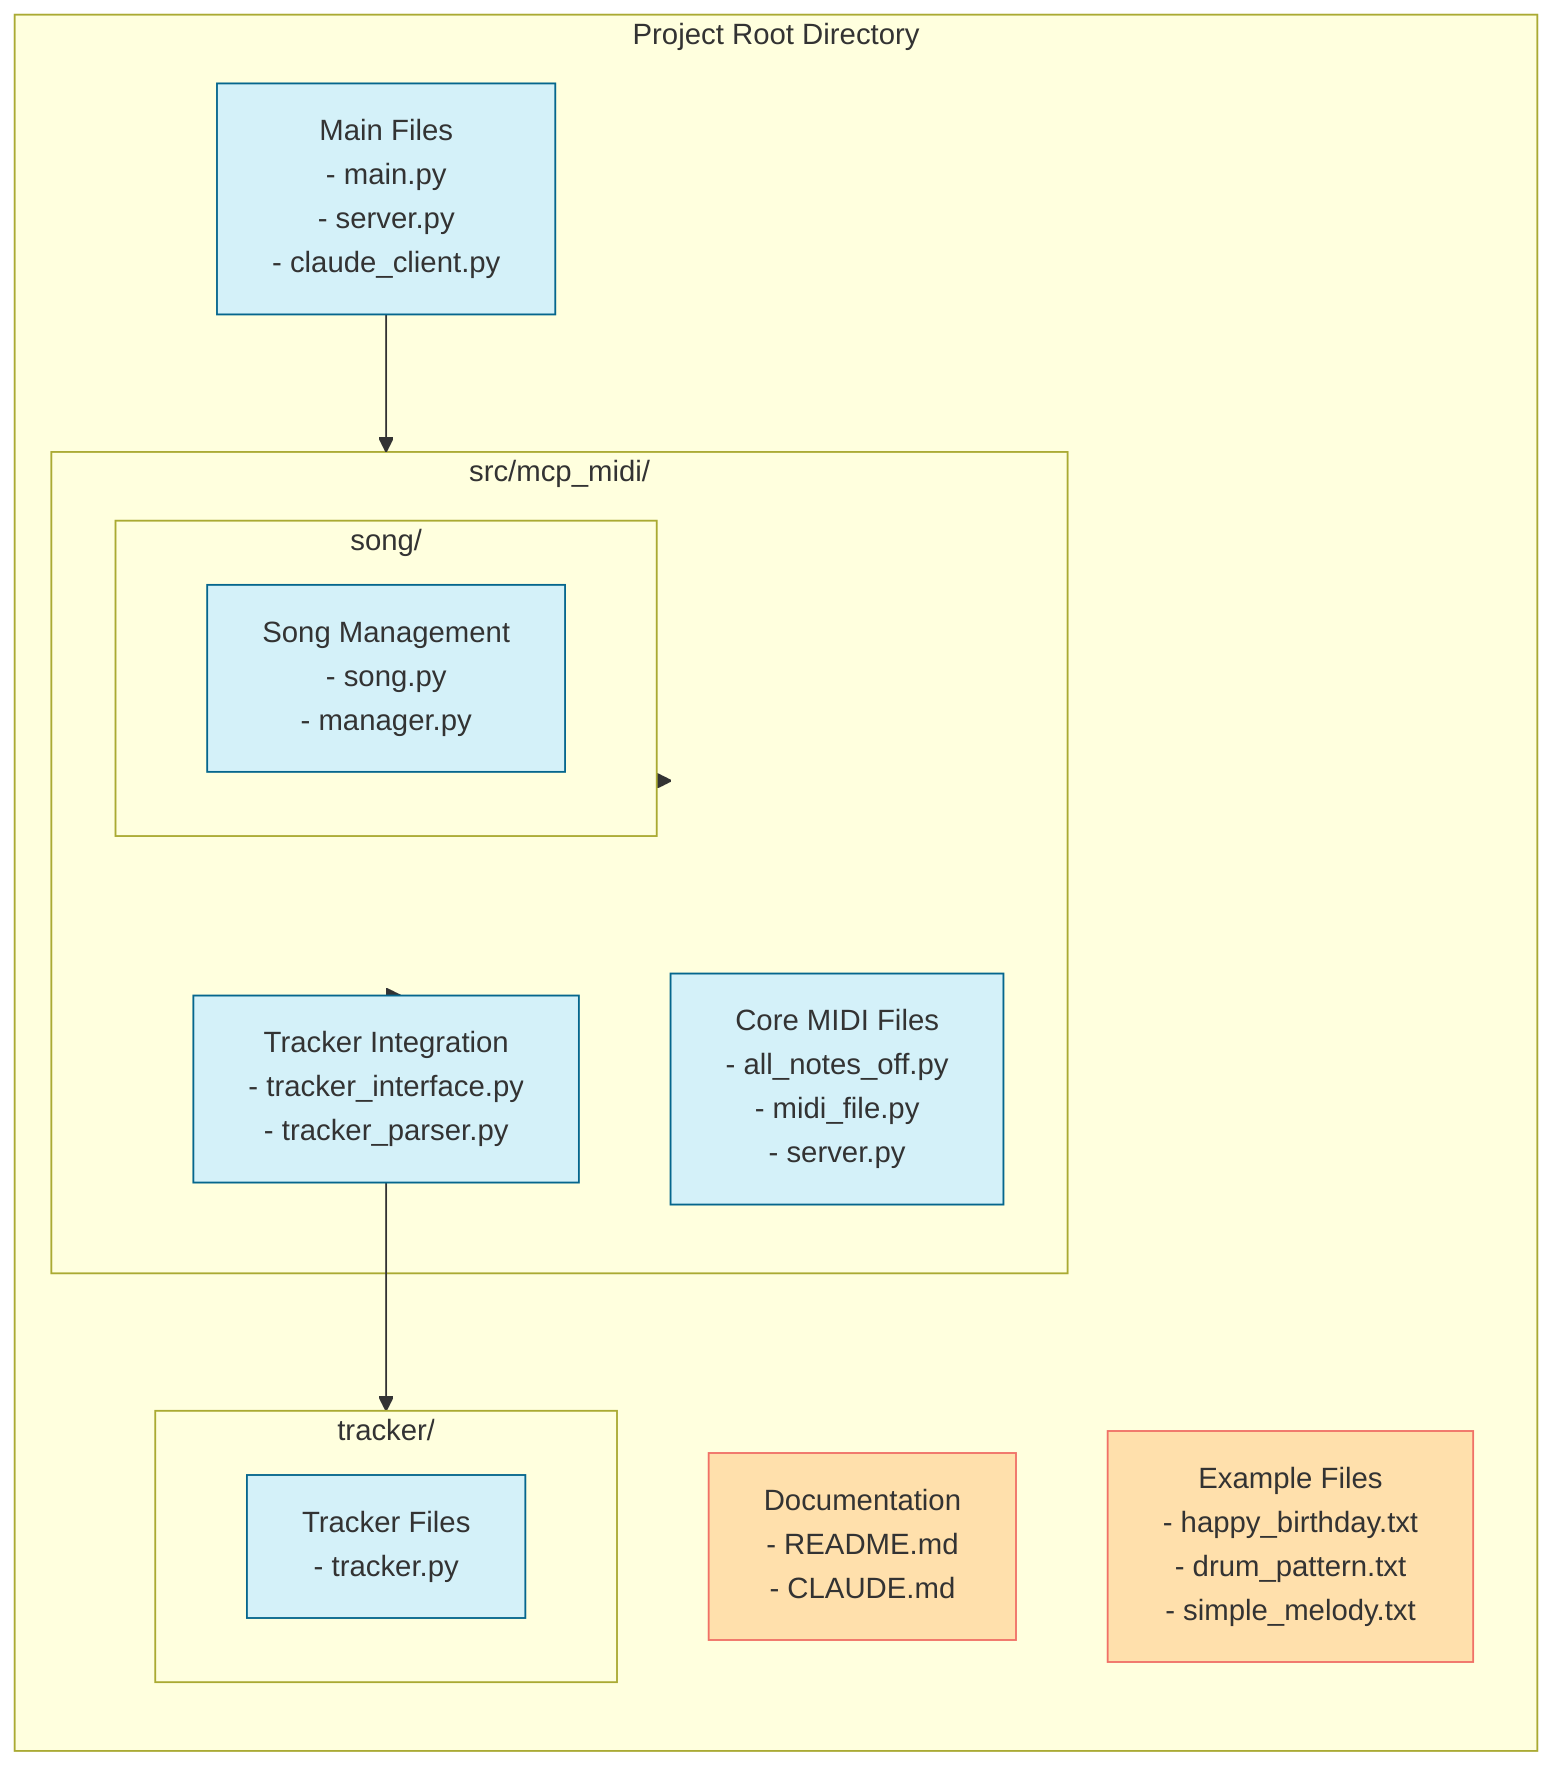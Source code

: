 flowchart LR
    subgraph Project["Project Root Directory"]
        MainFiles["Main Files
        - main.py
        - server.py
        - claude_client.py"]
        
        subgraph SRC["src/mcp_midi/"]
            CoreFiles["Core MIDI Files
            - all_notes_off.py
            - midi_file.py
            - server.py"]
            
            subgraph Song["song/"]
                SongFiles["Song Management
                - song.py
                - manager.py"]
            end
            
            TrackerInt["Tracker Integration
            - tracker_interface.py
            - tracker_parser.py"]
        end
        
        subgraph Tracker["tracker/"]
            TrackerFiles["Tracker Files
            - tracker.py"]
        end
        
        Docs["Documentation
        - README.md
        - CLAUDE.md"]
        
        Examples["Example Files
        - happy_birthday.txt
        - drum_pattern.txt
        - simple_melody.txt"]
    end
    
    MainFiles --> SRC
    SRC --> Song
    SRC --> TrackerInt
    TrackerInt --> Tracker
    
    class MainFiles,CoreFiles,SongFiles,TrackerFiles,TrackerInt primary
    class Docs,Examples secondary
    
    classDef primary fill:#d4f1f9,stroke:#05668d
    classDef secondary fill:#ffe0ac,stroke:#f07167